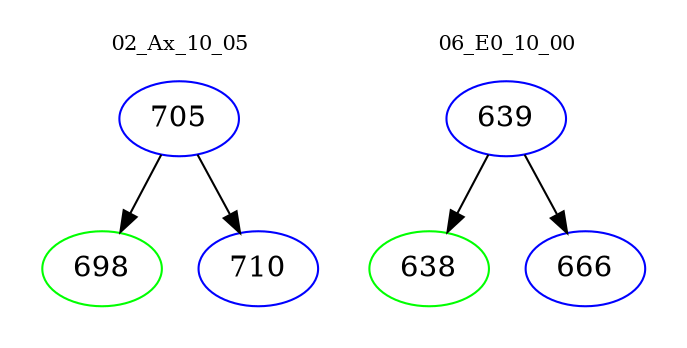 digraph{
subgraph cluster_0 {
color = white
label = "02_Ax_10_05";
fontsize=10;
T0_705 [label="705", color="blue"]
T0_705 -> T0_698 [color="black"]
T0_698 [label="698", color="green"]
T0_705 -> T0_710 [color="black"]
T0_710 [label="710", color="blue"]
}
subgraph cluster_1 {
color = white
label = "06_E0_10_00";
fontsize=10;
T1_639 [label="639", color="blue"]
T1_639 -> T1_638 [color="black"]
T1_638 [label="638", color="green"]
T1_639 -> T1_666 [color="black"]
T1_666 [label="666", color="blue"]
}
}
